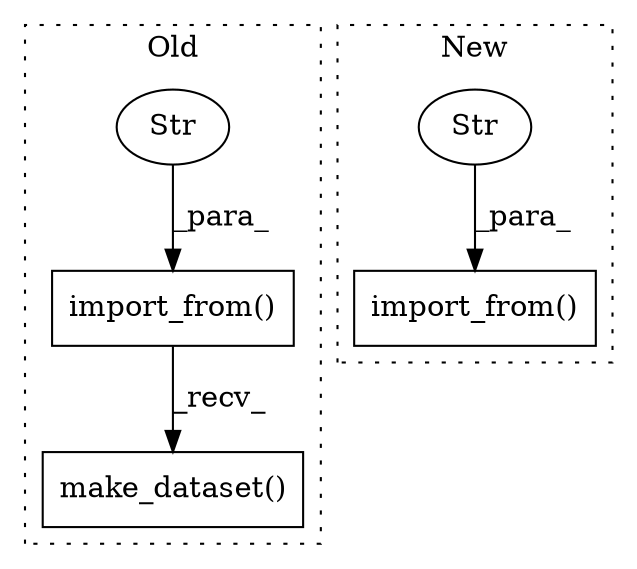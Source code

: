digraph G {
subgraph cluster0 {
1 [label="import_from()" a="75" s="3617,3666" l="20,1" shape="box"];
4 [label="Str" a="66" s="3656" l="10" shape="ellipse"];
5 [label="make_dataset()" a="75" s="3617" l="65" shape="box"];
label = "Old";
style="dotted";
}
subgraph cluster1 {
2 [label="import_from()" a="75" s="3564,3613" l="20,1" shape="box"];
3 [label="Str" a="66" s="3603" l="10" shape="ellipse"];
label = "New";
style="dotted";
}
1 -> 5 [label="_recv_"];
3 -> 2 [label="_para_"];
4 -> 1 [label="_para_"];
}